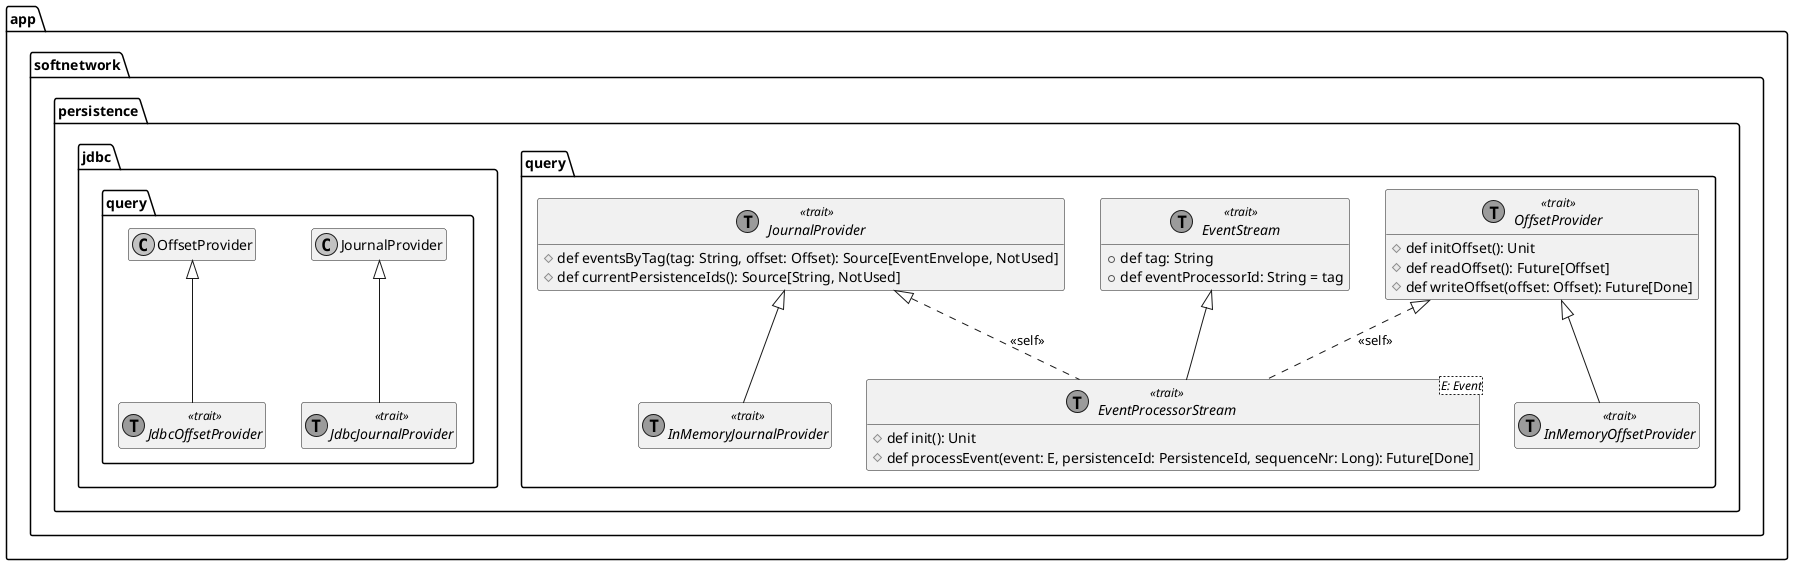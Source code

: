 @startuml EventProcessorStream
'https://plantuml.com/class-diagram

skinparam monochrome true
hide empty members

package app.softnetwork.persistence {
    package query {
        abstract class JournalProvider <<(T,orchid) trait >>{
            #def eventsByTag(tag: String, offset: Offset): Source[EventEnvelope, NotUsed]
            #def currentPersistenceIds(): Source[String, NotUsed]
        }
        abstract class InMemoryJournalProvider <<(T,orchid) trait >> extends JournalProvider
        abstract class OffsetProvider <<(T,orchid) trait >>{
            #def initOffset(): Unit
            #def readOffset(): Future[Offset]
            #def writeOffset(offset: Offset): Future[Done]
        }
        abstract class InMemoryOffsetProvider <<(T,orchid) trait >> extends OffsetProvider
        JournalProvider <|.. EventProcessorStream: <<self>>
        OffsetProvider <|.. EventProcessorStream: <<self>>
        abstract class EventProcessorStream <E: Event> <<(T,orchid) trait >> extends EventStream {
            #def init(): Unit
            #def processEvent(event: E, persistenceId: PersistenceId, sequenceNr: Long): Future[Done]
        }
        abstract class EventStream <<(T,orchid) trait >> {
            +def tag: String
            +def eventProcessorId: String = tag
        }
    }
    package jdbc.query {
        abstract class JdbcJournalProvider <<(T,orchid) trait >> extends JournalProvider
        abstract class JdbcOffsetProvider <<(T,orchid) trait >> extends OffsetProvider
    }

}

@enduml
